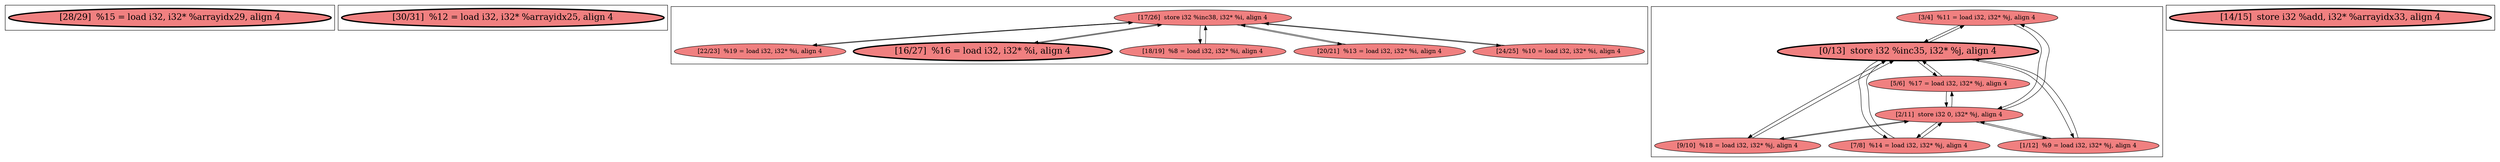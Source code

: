 
digraph G {





subgraph cluster4 {


node283 [penwidth=3.0,fontsize=20,fillcolor=lightcoral,label="[28/29]  %15 = load i32, i32* %arrayidx29, align 4",shape=ellipse,style=filled ]



}

subgraph cluster3 {


node282 [penwidth=3.0,fontsize=20,fillcolor=lightcoral,label="[30/31]  %12 = load i32, i32* %arrayidx25, align 4",shape=ellipse,style=filled ]



}

subgraph cluster2 {


node281 [fillcolor=lightcoral,label="[17/26]  store i32 %inc38, i32* %i, align 4",shape=ellipse,style=filled ]
node280 [penwidth=3.0,fontsize=20,fillcolor=lightcoral,label="[16/27]  %16 = load i32, i32* %i, align 4",shape=ellipse,style=filled ]
node279 [fillcolor=lightcoral,label="[18/19]  %8 = load i32, i32* %i, align 4",shape=ellipse,style=filled ]
node278 [fillcolor=lightcoral,label="[20/21]  %13 = load i32, i32* %i, align 4",shape=ellipse,style=filled ]
node276 [fillcolor=lightcoral,label="[24/25]  %10 = load i32, i32* %i, align 4",shape=ellipse,style=filled ]
node277 [fillcolor=lightcoral,label="[22/23]  %19 = load i32, i32* %i, align 4",shape=ellipse,style=filled ]

node280->node281 [ ]
node281->node280 [ ]
node278->node281 [ ]
node281->node276 [ ]
node277->node281 [ ]
node281->node277 [ ]
node276->node281 [ ]
node281->node279 [ ]
node279->node281 [ ]
node281->node278 [ ]


}

subgraph cluster0 {


node269 [fillcolor=lightcoral,label="[3/4]  %11 = load i32, i32* %j, align 4",shape=ellipse,style=filled ]
node268 [fillcolor=lightcoral,label="[1/12]  %9 = load i32, i32* %j, align 4",shape=ellipse,style=filled ]
node273 [fillcolor=lightcoral,label="[9/10]  %18 = load i32, i32* %j, align 4",shape=ellipse,style=filled ]
node270 [penwidth=3.0,fontsize=20,fillcolor=lightcoral,label="[0/13]  store i32 %inc35, i32* %j, align 4",shape=ellipse,style=filled ]
node271 [fillcolor=lightcoral,label="[2/11]  store i32 0, i32* %j, align 4",shape=ellipse,style=filled ]
node274 [fillcolor=lightcoral,label="[7/8]  %14 = load i32, i32* %j, align 4",shape=ellipse,style=filled ]
node272 [fillcolor=lightcoral,label="[5/6]  %17 = load i32, i32* %j, align 4",shape=ellipse,style=filled ]

node271->node274 [ ]
node274->node271 [ ]
node271->node273 [ ]
node273->node271 [ ]
node271->node272 [ ]
node272->node271 [ ]
node270->node268 [ ]
node271->node269 [ ]
node273->node270 [ ]
node269->node271 [ ]
node270->node272 [ ]
node270->node269 [ ]
node269->node270 [ ]
node268->node271 [ ]
node271->node268 [ ]
node274->node270 [ ]
node268->node270 [ ]
node270->node273 [ ]
node270->node274 [ ]
node272->node270 [ ]


}

subgraph cluster1 {


node275 [penwidth=3.0,fontsize=20,fillcolor=lightcoral,label="[14/15]  store i32 %add, i32* %arrayidx33, align 4",shape=ellipse,style=filled ]



}

}

